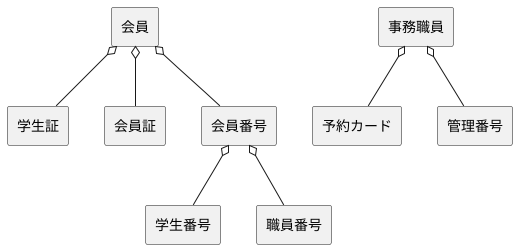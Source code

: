 @startuml 大原情報科学大学・図書館システムドメインモデル図
skinparam componentStyle rectangle
[会員] o-- [学生証]
[会員] o-- [会員証]
[会員] o-- [会員番号]

[会員番号] o-- [学生番号]
[会員番号] o-- [職員番号]

[事務職員] o-- [予約カード]
[事務職員] o-- [管理番号]

@enduml